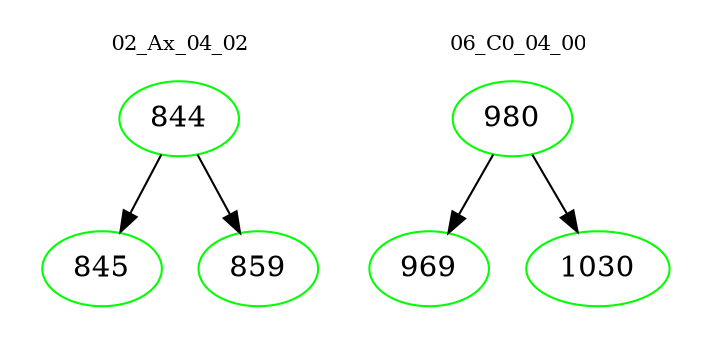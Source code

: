 digraph{
subgraph cluster_0 {
color = white
label = "02_Ax_04_02";
fontsize=10;
T0_844 [label="844", color="green"]
T0_844 -> T0_845 [color="black"]
T0_845 [label="845", color="green"]
T0_844 -> T0_859 [color="black"]
T0_859 [label="859", color="green"]
}
subgraph cluster_1 {
color = white
label = "06_C0_04_00";
fontsize=10;
T1_980 [label="980", color="green"]
T1_980 -> T1_969 [color="black"]
T1_969 [label="969", color="green"]
T1_980 -> T1_1030 [color="black"]
T1_1030 [label="1030", color="green"]
}
}
